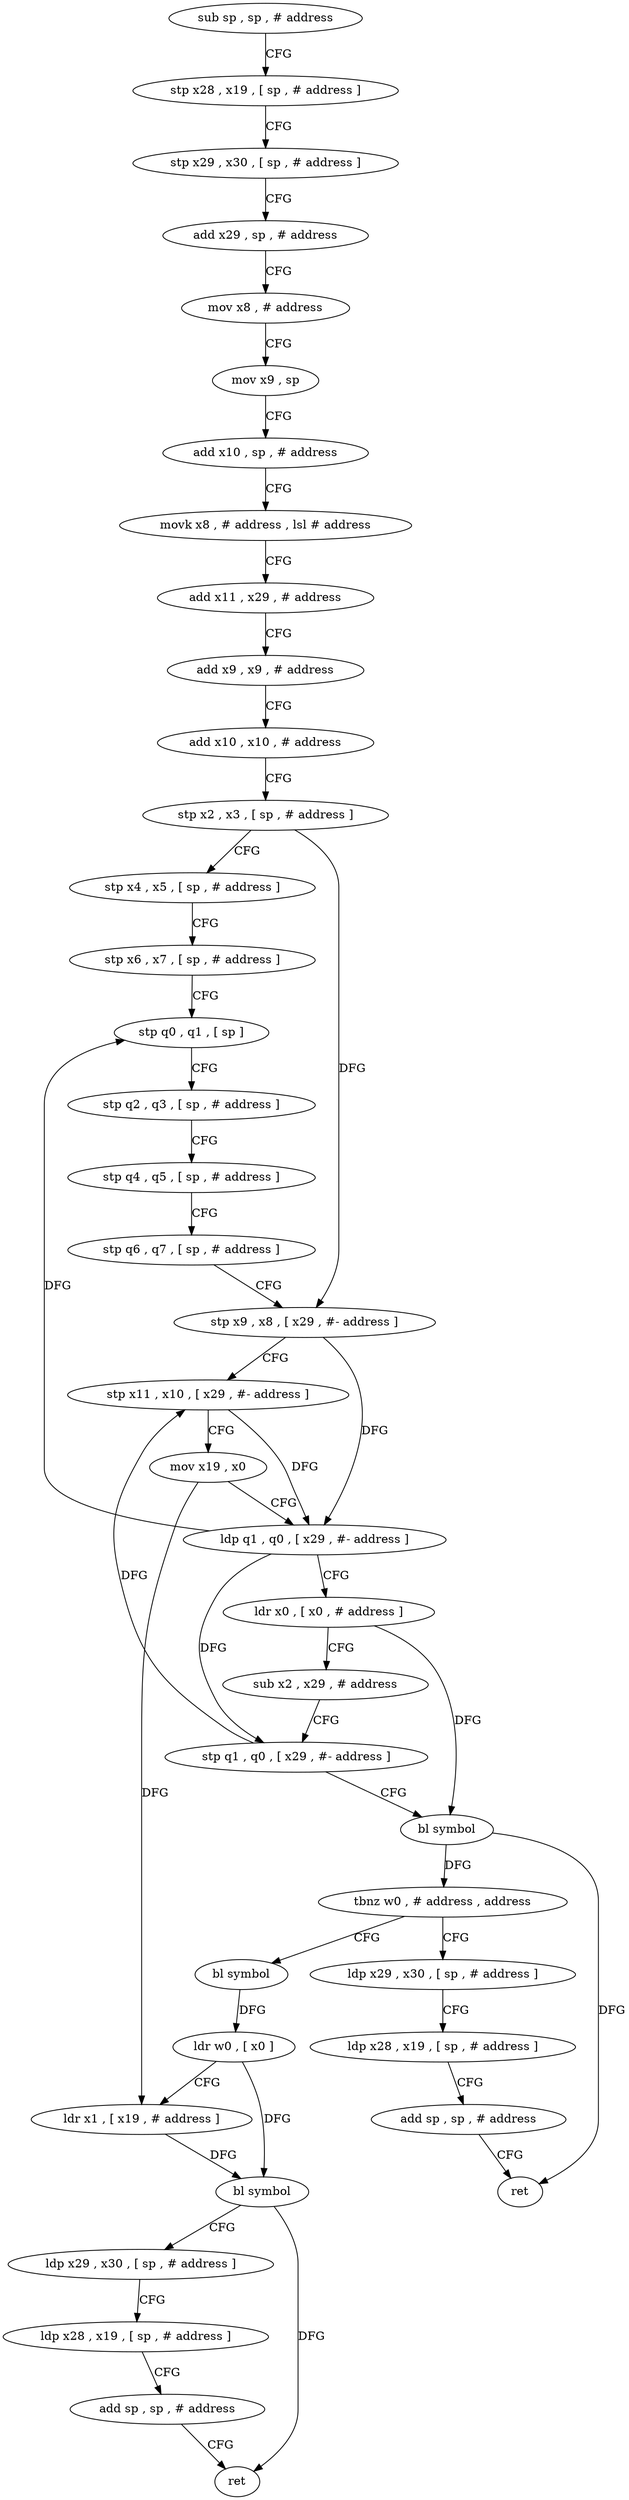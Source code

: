 digraph "func" {
"4241120" [label = "sub sp , sp , # address" ]
"4241124" [label = "stp x28 , x19 , [ sp , # address ]" ]
"4241128" [label = "stp x29 , x30 , [ sp , # address ]" ]
"4241132" [label = "add x29 , sp , # address" ]
"4241136" [label = "mov x8 , # address" ]
"4241140" [label = "mov x9 , sp" ]
"4241144" [label = "add x10 , sp , # address" ]
"4241148" [label = "movk x8 , # address , lsl # address" ]
"4241152" [label = "add x11 , x29 , # address" ]
"4241156" [label = "add x9 , x9 , # address" ]
"4241160" [label = "add x10 , x10 , # address" ]
"4241164" [label = "stp x2 , x3 , [ sp , # address ]" ]
"4241168" [label = "stp x4 , x5 , [ sp , # address ]" ]
"4241172" [label = "stp x6 , x7 , [ sp , # address ]" ]
"4241176" [label = "stp q0 , q1 , [ sp ]" ]
"4241180" [label = "stp q2 , q3 , [ sp , # address ]" ]
"4241184" [label = "stp q4 , q5 , [ sp , # address ]" ]
"4241188" [label = "stp q6 , q7 , [ sp , # address ]" ]
"4241192" [label = "stp x9 , x8 , [ x29 , #- address ]" ]
"4241196" [label = "stp x11 , x10 , [ x29 , #- address ]" ]
"4241200" [label = "mov x19 , x0" ]
"4241204" [label = "ldp q1 , q0 , [ x29 , #- address ]" ]
"4241208" [label = "ldr x0 , [ x0 , # address ]" ]
"4241212" [label = "sub x2 , x29 , # address" ]
"4241216" [label = "stp q1 , q0 , [ x29 , #- address ]" ]
"4241220" [label = "bl symbol" ]
"4241224" [label = "tbnz w0 , # address , address" ]
"4241244" [label = "bl symbol" ]
"4241228" [label = "ldp x29 , x30 , [ sp , # address ]" ]
"4241248" [label = "ldr w0 , [ x0 ]" ]
"4241252" [label = "ldr x1 , [ x19 , # address ]" ]
"4241256" [label = "bl symbol" ]
"4241260" [label = "ldp x29 , x30 , [ sp , # address ]" ]
"4241264" [label = "ldp x28 , x19 , [ sp , # address ]" ]
"4241268" [label = "add sp , sp , # address" ]
"4241272" [label = "ret" ]
"4241232" [label = "ldp x28 , x19 , [ sp , # address ]" ]
"4241236" [label = "add sp , sp , # address" ]
"4241240" [label = "ret" ]
"4241120" -> "4241124" [ label = "CFG" ]
"4241124" -> "4241128" [ label = "CFG" ]
"4241128" -> "4241132" [ label = "CFG" ]
"4241132" -> "4241136" [ label = "CFG" ]
"4241136" -> "4241140" [ label = "CFG" ]
"4241140" -> "4241144" [ label = "CFG" ]
"4241144" -> "4241148" [ label = "CFG" ]
"4241148" -> "4241152" [ label = "CFG" ]
"4241152" -> "4241156" [ label = "CFG" ]
"4241156" -> "4241160" [ label = "CFG" ]
"4241160" -> "4241164" [ label = "CFG" ]
"4241164" -> "4241168" [ label = "CFG" ]
"4241164" -> "4241192" [ label = "DFG" ]
"4241168" -> "4241172" [ label = "CFG" ]
"4241172" -> "4241176" [ label = "CFG" ]
"4241176" -> "4241180" [ label = "CFG" ]
"4241180" -> "4241184" [ label = "CFG" ]
"4241184" -> "4241188" [ label = "CFG" ]
"4241188" -> "4241192" [ label = "CFG" ]
"4241192" -> "4241196" [ label = "CFG" ]
"4241192" -> "4241204" [ label = "DFG" ]
"4241196" -> "4241200" [ label = "CFG" ]
"4241196" -> "4241204" [ label = "DFG" ]
"4241200" -> "4241204" [ label = "CFG" ]
"4241200" -> "4241252" [ label = "DFG" ]
"4241204" -> "4241208" [ label = "CFG" ]
"4241204" -> "4241176" [ label = "DFG" ]
"4241204" -> "4241216" [ label = "DFG" ]
"4241208" -> "4241212" [ label = "CFG" ]
"4241208" -> "4241220" [ label = "DFG" ]
"4241212" -> "4241216" [ label = "CFG" ]
"4241216" -> "4241220" [ label = "CFG" ]
"4241216" -> "4241196" [ label = "DFG" ]
"4241220" -> "4241224" [ label = "DFG" ]
"4241220" -> "4241240" [ label = "DFG" ]
"4241224" -> "4241244" [ label = "CFG" ]
"4241224" -> "4241228" [ label = "CFG" ]
"4241244" -> "4241248" [ label = "DFG" ]
"4241228" -> "4241232" [ label = "CFG" ]
"4241248" -> "4241252" [ label = "CFG" ]
"4241248" -> "4241256" [ label = "DFG" ]
"4241252" -> "4241256" [ label = "DFG" ]
"4241256" -> "4241260" [ label = "CFG" ]
"4241256" -> "4241272" [ label = "DFG" ]
"4241260" -> "4241264" [ label = "CFG" ]
"4241264" -> "4241268" [ label = "CFG" ]
"4241268" -> "4241272" [ label = "CFG" ]
"4241232" -> "4241236" [ label = "CFG" ]
"4241236" -> "4241240" [ label = "CFG" ]
}
